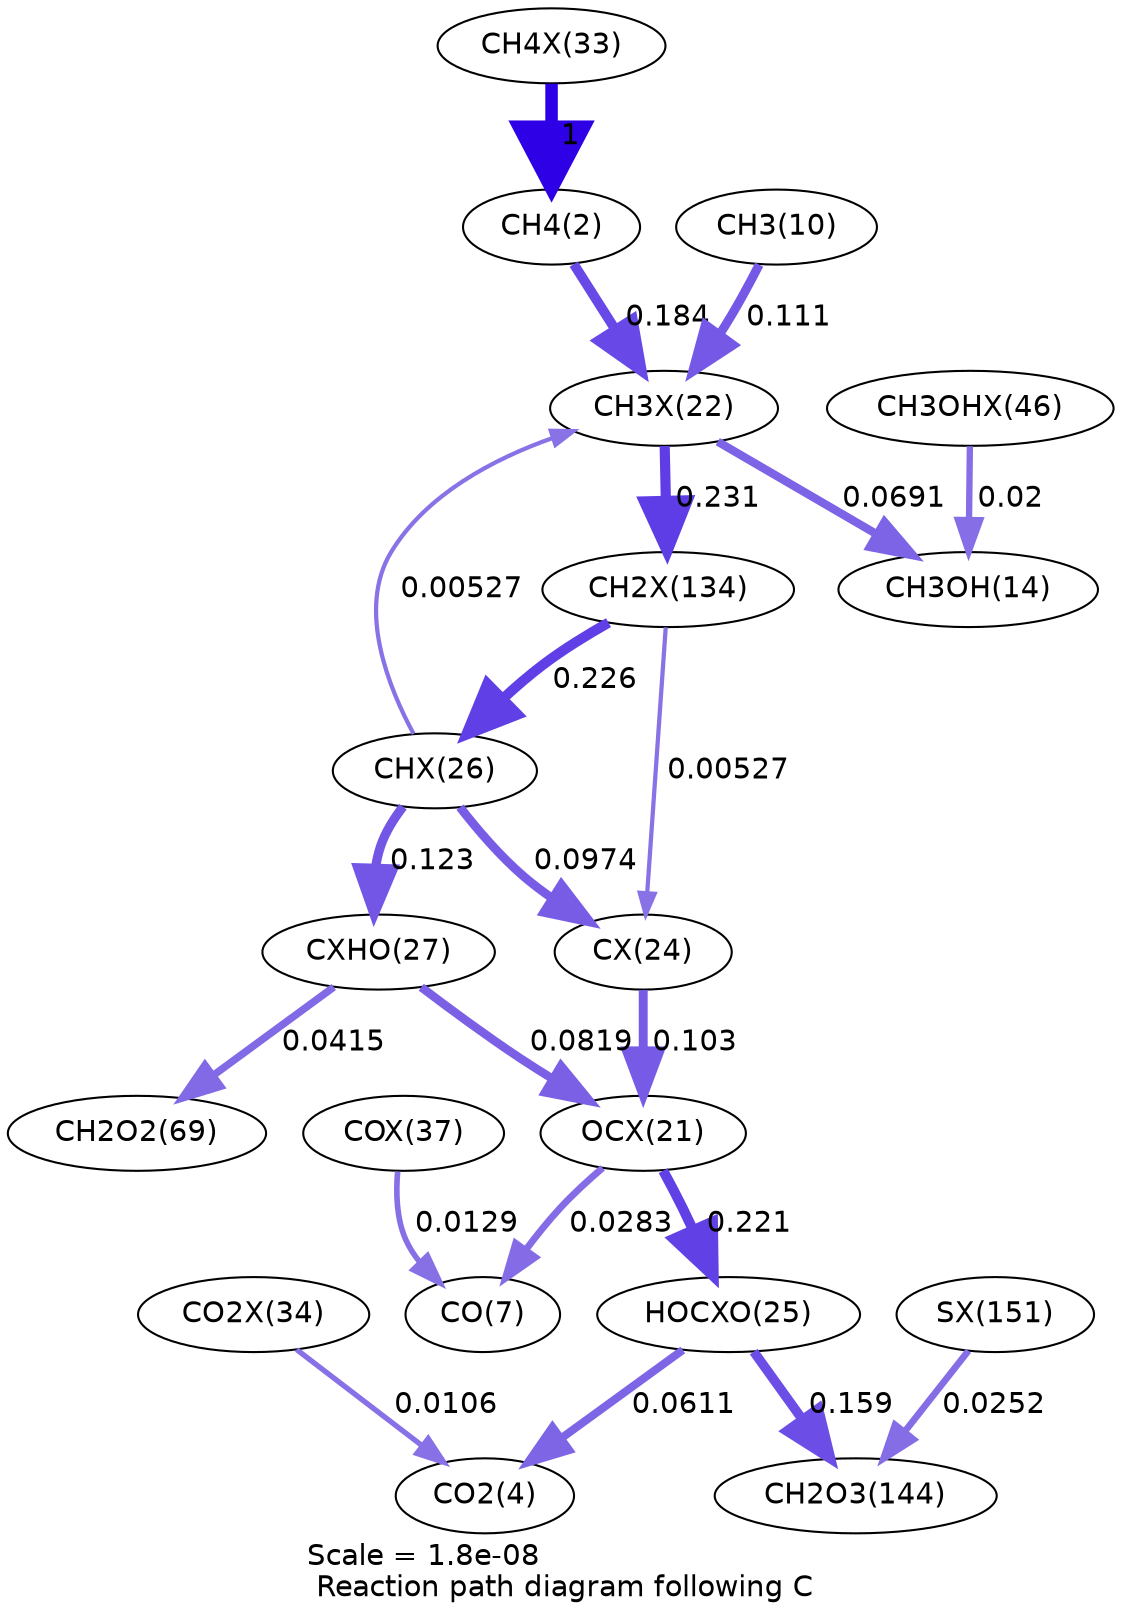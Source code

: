 digraph reaction_paths {
center=1;
s34 -> s4[fontname="Helvetica", penwidth=6, arrowsize=3, color="0.7, 1.5, 0.9"
, label=" 1"];
s4 -> s28[fontname="Helvetica", penwidth=4.72, arrowsize=2.36, color="0.7, 0.684, 0.9"
, label=" 0.184"];
s12 -> s28[fontname="Helvetica", penwidth=4.34, arrowsize=2.17, color="0.7, 0.611, 0.9"
, label=" 0.111"];
s28 -> s16[fontname="Helvetica", penwidth=3.98, arrowsize=1.99, color="0.7, 0.569, 0.9"
, label=" 0.0691"];
s28 -> s43[fontname="Helvetica", penwidth=4.89, arrowsize=2.45, color="0.7, 0.731, 0.9"
, label=" 0.231"];
s32 -> s28[fontname="Helvetica", penwidth=2.04, arrowsize=1.02, color="0.7, 0.505, 0.9"
, label=" 0.00527"];
s42 -> s16[fontname="Helvetica", penwidth=3.05, arrowsize=1.52, color="0.7, 0.52, 0.9"
, label=" 0.02"];
s43 -> s32[fontname="Helvetica", penwidth=4.88, arrowsize=2.44, color="0.7, 0.726, 0.9"
, label=" 0.226"];
s43 -> s30[fontname="Helvetica", penwidth=2.04, arrowsize=1.02, color="0.7, 0.505, 0.9"
, label=" 0.00527"];
s32 -> s33[fontname="Helvetica", penwidth=4.42, arrowsize=2.21, color="0.7, 0.623, 0.9"
, label=" 0.123"];
s32 -> s30[fontname="Helvetica", penwidth=4.24, arrowsize=2.12, color="0.7, 0.597, 0.9"
, label=" 0.0974"];
s33 -> s27[fontname="Helvetica", penwidth=4.11, arrowsize=2.06, color="0.7, 0.582, 0.9"
, label=" 0.0819"];
s33 -> s21[fontname="Helvetica", penwidth=3.6, arrowsize=1.8, color="0.7, 0.541, 0.9"
, label=" 0.0415"];
s27 -> s9[fontname="Helvetica", penwidth=3.31, arrowsize=1.65, color="0.7, 0.528, 0.9"
, label=" 0.0283"];
s38 -> s9[fontname="Helvetica", penwidth=2.71, arrowsize=1.36, color="0.7, 0.513, 0.9"
, label=" 0.0129"];
s27 -> s31[fontname="Helvetica", penwidth=4.86, arrowsize=2.43, color="0.7, 0.721, 0.9"
, label=" 0.221"];
s30 -> s27[fontname="Helvetica", penwidth=4.28, arrowsize=2.14, color="0.7, 0.603, 0.9"
, label=" 0.103"];
s31 -> s6[fontname="Helvetica", penwidth=3.89, arrowsize=1.94, color="0.7, 0.561, 0.9"
, label=" 0.0611"];
s35 -> s6[fontname="Helvetica", penwidth=2.57, arrowsize=1.28, color="0.7, 0.511, 0.9"
, label=" 0.0106"];
s31 -> s22[fontname="Helvetica", penwidth=4.61, arrowsize=2.31, color="0.7, 0.659, 0.9"
, label=" 0.159"];
s47 -> s22[fontname="Helvetica", penwidth=3.22, arrowsize=1.61, color="0.7, 0.525, 0.9"
, label=" 0.0252"];
s4 [ fontname="Helvetica", label="CH4(2)"];
s6 [ fontname="Helvetica", label="CO2(4)"];
s9 [ fontname="Helvetica", label="CO(7)"];
s12 [ fontname="Helvetica", label="CH3(10)"];
s16 [ fontname="Helvetica", label="CH3OH(14)"];
s21 [ fontname="Helvetica", label="CH2O2(69)"];
s22 [ fontname="Helvetica", label="CH2O3(144)"];
s27 [ fontname="Helvetica", label="OCX(21)"];
s28 [ fontname="Helvetica", label="CH3X(22)"];
s30 [ fontname="Helvetica", label="CX(24)"];
s31 [ fontname="Helvetica", label="HOCXO(25)"];
s32 [ fontname="Helvetica", label="CHX(26)"];
s33 [ fontname="Helvetica", label="CXHO(27)"];
s34 [ fontname="Helvetica", label="CH4X(33)"];
s35 [ fontname="Helvetica", label="CO2X(34)"];
s38 [ fontname="Helvetica", label="COX(37)"];
s42 [ fontname="Helvetica", label="CH3OHX(46)"];
s43 [ fontname="Helvetica", label="CH2X(134)"];
s47 [ fontname="Helvetica", label="SX(151)"];
 label = "Scale = 1.8e-08\l Reaction path diagram following C";
 fontname = "Helvetica";
}
